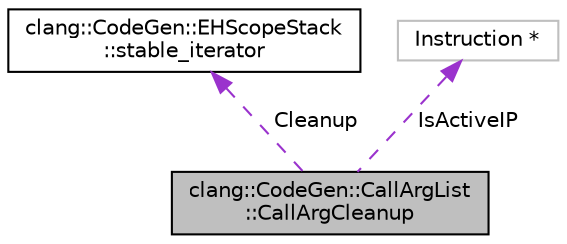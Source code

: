 digraph "clang::CodeGen::CallArgList::CallArgCleanup"
{
 // LATEX_PDF_SIZE
  bgcolor="transparent";
  edge [fontname="Helvetica",fontsize="10",labelfontname="Helvetica",labelfontsize="10"];
  node [fontname="Helvetica",fontsize="10",shape=record];
  Node1 [label="clang::CodeGen::CallArgList\l::CallArgCleanup",height=0.2,width=0.4,color="black", fillcolor="grey75", style="filled", fontcolor="black",tooltip=" "];
  Node2 -> Node1 [dir="back",color="darkorchid3",fontsize="10",style="dashed",label=" Cleanup" ,fontname="Helvetica"];
  Node2 [label="clang::CodeGen::EHScopeStack\l::stable_iterator",height=0.2,width=0.4,color="black",URL="$classclang_1_1CodeGen_1_1EHScopeStack_1_1stable__iterator.html",tooltip="A saved depth on the scope stack."];
  Node3 -> Node1 [dir="back",color="darkorchid3",fontsize="10",style="dashed",label=" IsActiveIP" ,fontname="Helvetica"];
  Node3 [label="Instruction *",height=0.2,width=0.4,color="grey75",tooltip=" "];
}
